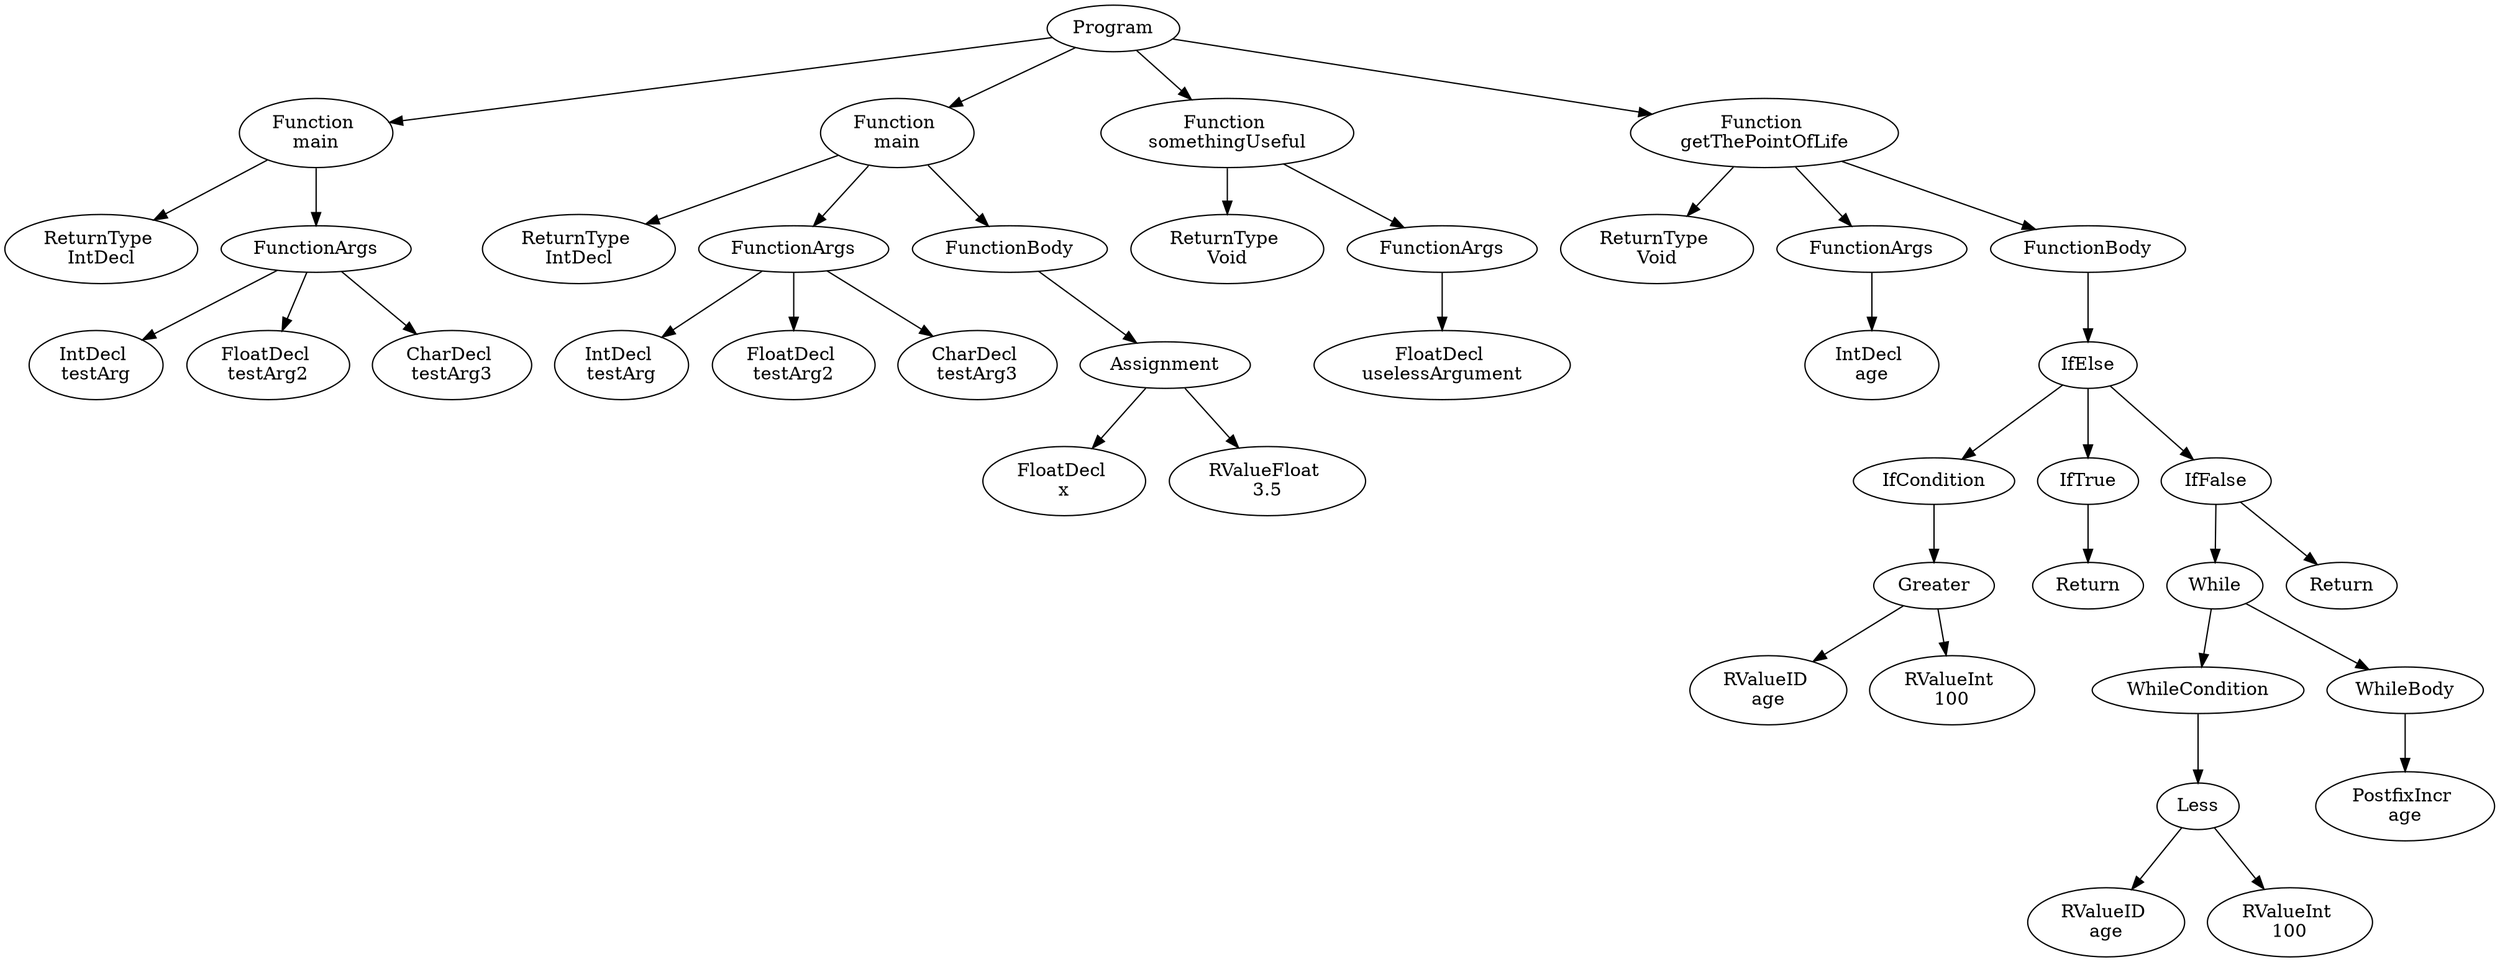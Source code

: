 digraph AST {
4 [label="Program"];
5 [label="Function \nmain"];
6 [label="ReturnType \nIntDecl"];
7 [label="FunctionArgs"];
8 [label="IntDecl \ntestArg"];
9 [label="FloatDecl \ntestArg2"];
10 [label="CharDecl \ntestArg3"];
7 -> 8;
7 -> 9;
7 -> 10;
5 -> 6;
5 -> 7;
11 [label="Function \nmain"];
12 [label="ReturnType \nIntDecl"];
13 [label="FunctionArgs"];
14 [label="IntDecl \ntestArg"];
15 [label="FloatDecl \ntestArg2"];
16 [label="CharDecl \ntestArg3"];
13 -> 14;
13 -> 15;
13 -> 16;
17 [label="FunctionBody"];
18 [label="Assignment"];
19 [label="FloatDecl \nx"];
20 [label="RValueFloat \n3.5"];
18 -> 19;
18 -> 20;
17 -> 18;
11 -> 12;
11 -> 13;
11 -> 17;
21 [label="Function \nsomethingUseful"];
22 [label="ReturnType \nVoid"];
23 [label="FunctionArgs"];
24 [label="FloatDecl \nuselessArgument"];
23 -> 24;
21 -> 22;
21 -> 23;
25 [label="Function \ngetThePointOfLife"];
26 [label="ReturnType \nVoid"];
27 [label="FunctionArgs"];
28 [label="IntDecl \nage"];
27 -> 28;
29 [label="FunctionBody"];
30 [label="IfElse"];
31 [label="IfCondition"];
32 [label="Greater"];
33 [label="RValueID \nage"];
34 [label="RValueInt \n100"];
32 -> 33;
32 -> 34;
31 -> 32;
35 [label="IfTrue"];
36 [label="Return"];
35 -> 36;
37 [label="IfFalse"];
38 [label="While"];
39 [label="WhileCondition"];
40 [label="Less"];
41 [label="RValueID \nage"];
42 [label="RValueInt \n100"];
40 -> 41;
40 -> 42;
39 -> 40;
43 [label="WhileBody"];
44 [label="PostfixIncr \nage"];
43 -> 44;
38 -> 39;
38 -> 43;
45 [label="Return"];
37 -> 38;
37 -> 45;
30 -> 31;
30 -> 35;
30 -> 37;
29 -> 30;
25 -> 26;
25 -> 27;
25 -> 29;
4 -> 5;
4 -> 11;
4 -> 21;
4 -> 25;
}